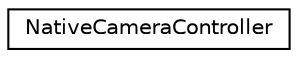 digraph "Graphical Class Hierarchy"
{
 // INTERACTIVE_SVG=YES
 // LATEX_PDF_SIZE
  edge [fontname="Helvetica",fontsize="10",labelfontname="Helvetica",labelfontsize="10"];
  node [fontname="Helvetica",fontsize="10",shape=record];
  rankdir="LR";
  Node0 [label="NativeCameraController",height=0.2,width=0.4,color="black", fillcolor="white", style="filled",URL="$class_native_camera_controller.html",tooltip=" "];
}
